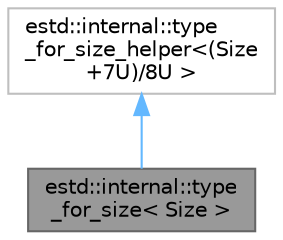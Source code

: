 digraph "estd::internal::type_for_size&lt; Size &gt;"
{
 // LATEX_PDF_SIZE
  bgcolor="transparent";
  edge [fontname=Helvetica,fontsize=10,labelfontname=Helvetica,labelfontsize=10];
  node [fontname=Helvetica,fontsize=10,shape=box,height=0.2,width=0.4];
  Node1 [id="Node000001",label="estd::internal::type\l_for_size\< Size \>",height=0.2,width=0.4,color="gray40", fillcolor="grey60", style="filled", fontcolor="black",tooltip=" "];
  Node2 -> Node1 [id="edge1_Node000001_Node000002",dir="back",color="steelblue1",style="solid",tooltip=" "];
  Node2 [id="Node000002",label="estd::internal::type\l_for_size_helper\<(Size\l+7U)/8U \>",height=0.2,width=0.4,color="grey75", fillcolor="white", style="filled",URL="$da/d0e/structestd_1_1internal_1_1type__for__size__helper.html",tooltip=" "];
}

